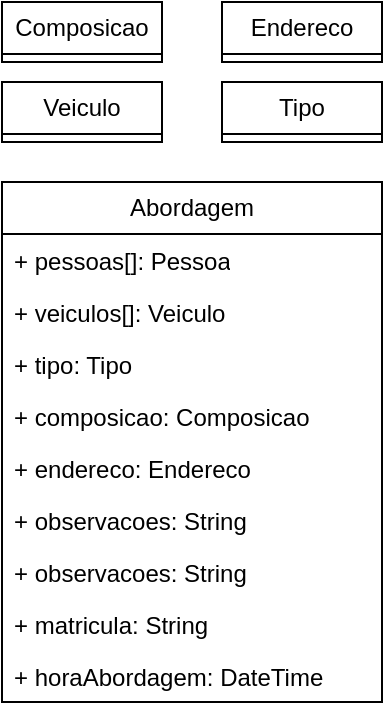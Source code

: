 <mxfile version="21.0.6" type="github">
  <diagram id="C5RBs43oDa-KdzZeNtuy" name="Page-1">
    <mxGraphModel dx="1434" dy="803" grid="1" gridSize="10" guides="1" tooltips="1" connect="1" arrows="1" fold="1" page="1" pageScale="1" pageWidth="827" pageHeight="1169" math="0" shadow="0">
      <root>
        <mxCell id="WIyWlLk6GJQsqaUBKTNV-0" />
        <mxCell id="WIyWlLk6GJQsqaUBKTNV-1" parent="WIyWlLk6GJQsqaUBKTNV-0" />
        <mxCell id="2WTaIa2LPifFIZXfW3F9-39" value="Veiculo" style="swimlane;fontStyle=0;childLayout=stackLayout;horizontal=1;startSize=26;fillColor=none;horizontalStack=0;resizeParent=1;resizeParentMax=0;resizeLast=0;collapsible=1;marginBottom=0;whiteSpace=wrap;html=1;" vertex="1" collapsed="1" parent="WIyWlLk6GJQsqaUBKTNV-1">
          <mxGeometry x="30" y="60" width="80" height="30" as="geometry">
            <mxRectangle x="150" y="20" width="140" height="130" as="alternateBounds" />
          </mxGeometry>
        </mxCell>
        <mxCell id="2WTaIa2LPifFIZXfW3F9-50" value="+ placa: String" style="text;strokeColor=none;fillColor=none;align=left;verticalAlign=top;spacingLeft=4;spacingRight=4;overflow=hidden;rotatable=0;points=[[0,0.5],[1,0.5]];portConstraint=eastwest;whiteSpace=wrap;html=1;" vertex="1" parent="2WTaIa2LPifFIZXfW3F9-39">
          <mxGeometry y="26" width="140" height="26" as="geometry" />
        </mxCell>
        <mxCell id="2WTaIa2LPifFIZXfW3F9-51" value="+ roubado: boolean" style="text;strokeColor=none;fillColor=none;align=left;verticalAlign=top;spacingLeft=4;spacingRight=4;overflow=hidden;rotatable=0;points=[[0,0.5],[1,0.5]];portConstraint=eastwest;whiteSpace=wrap;html=1;" vertex="1" parent="2WTaIa2LPifFIZXfW3F9-39">
          <mxGeometry y="52" width="140" height="26" as="geometry" />
        </mxCell>
        <mxCell id="2WTaIa2LPifFIZXfW3F9-52" value="+ modelo: String" style="text;strokeColor=none;fillColor=none;align=left;verticalAlign=top;spacingLeft=4;spacingRight=4;overflow=hidden;rotatable=0;points=[[0,0.5],[1,0.5]];portConstraint=eastwest;whiteSpace=wrap;html=1;" vertex="1" parent="2WTaIa2LPifFIZXfW3F9-39">
          <mxGeometry y="78" width="140" height="26" as="geometry" />
        </mxCell>
        <mxCell id="2WTaIa2LPifFIZXfW3F9-53" value="+ marca: String" style="text;strokeColor=none;fillColor=none;align=left;verticalAlign=top;spacingLeft=4;spacingRight=4;overflow=hidden;rotatable=0;points=[[0,0.5],[1,0.5]];portConstraint=eastwest;whiteSpace=wrap;html=1;" vertex="1" parent="2WTaIa2LPifFIZXfW3F9-39">
          <mxGeometry y="104" width="140" height="26" as="geometry" />
        </mxCell>
        <mxCell id="2WTaIa2LPifFIZXfW3F9-54" value="Tipo" style="swimlane;fontStyle=0;childLayout=stackLayout;horizontal=1;startSize=26;fillColor=none;horizontalStack=0;resizeParent=1;resizeParentMax=0;resizeLast=0;collapsible=1;marginBottom=0;whiteSpace=wrap;html=1;" vertex="1" collapsed="1" parent="WIyWlLk6GJQsqaUBKTNV-1">
          <mxGeometry x="140" y="60" width="80" height="30" as="geometry">
            <mxRectangle x="270" y="20" width="140" height="104" as="alternateBounds" />
          </mxGeometry>
        </mxCell>
        <mxCell id="2WTaIa2LPifFIZXfW3F9-55" value="+ nome: String" style="text;strokeColor=none;fillColor=none;align=left;verticalAlign=top;spacingLeft=4;spacingRight=4;overflow=hidden;rotatable=0;points=[[0,0.5],[1,0.5]];portConstraint=eastwest;whiteSpace=wrap;html=1;" vertex="1" parent="2WTaIa2LPifFIZXfW3F9-54">
          <mxGeometry y="26" width="140" height="26" as="geometry" />
        </mxCell>
        <mxCell id="2WTaIa2LPifFIZXfW3F9-59" value="+ inicio: Date" style="text;strokeColor=none;fillColor=none;align=left;verticalAlign=top;spacingLeft=4;spacingRight=4;overflow=hidden;rotatable=0;points=[[0,0.5],[1,0.5]];portConstraint=eastwest;whiteSpace=wrap;html=1;" vertex="1" parent="2WTaIa2LPifFIZXfW3F9-54">
          <mxGeometry y="52" width="140" height="26" as="geometry" />
        </mxCell>
        <mxCell id="2WTaIa2LPifFIZXfW3F9-56" value="+ fim: Date" style="text;strokeColor=none;fillColor=none;align=left;verticalAlign=top;spacingLeft=4;spacingRight=4;overflow=hidden;rotatable=0;points=[[0,0.5],[1,0.5]];portConstraint=eastwest;whiteSpace=wrap;html=1;" vertex="1" parent="2WTaIa2LPifFIZXfW3F9-54">
          <mxGeometry y="78" width="140" height="26" as="geometry" />
        </mxCell>
        <mxCell id="2WTaIa2LPifFIZXfW3F9-60" value="Composicao" style="swimlane;fontStyle=0;childLayout=stackLayout;horizontal=1;startSize=26;fillColor=none;horizontalStack=0;resizeParent=1;resizeParentMax=0;resizeLast=0;collapsible=1;marginBottom=0;whiteSpace=wrap;html=1;" vertex="1" collapsed="1" parent="WIyWlLk6GJQsqaUBKTNV-1">
          <mxGeometry x="30" y="20" width="80" height="30" as="geometry">
            <mxRectangle x="390" y="20" width="140" height="130" as="alternateBounds" />
          </mxGeometry>
        </mxCell>
        <mxCell id="2WTaIa2LPifFIZXfW3F9-61" value="+ viaturas[]: String" style="text;strokeColor=none;fillColor=none;align=left;verticalAlign=top;spacingLeft=4;spacingRight=4;overflow=hidden;rotatable=0;points=[[0,0.5],[1,0.5]];portConstraint=eastwest;whiteSpace=wrap;html=1;" vertex="1" parent="2WTaIa2LPifFIZXfW3F9-60">
          <mxGeometry y="26" width="140" height="26" as="geometry" />
        </mxCell>
        <mxCell id="2WTaIa2LPifFIZXfW3F9-65" value="+ policiais[]: String" style="text;strokeColor=none;fillColor=none;align=left;verticalAlign=top;spacingLeft=4;spacingRight=4;overflow=hidden;rotatable=0;points=[[0,0.5],[1,0.5]];portConstraint=eastwest;whiteSpace=wrap;html=1;" vertex="1" parent="2WTaIa2LPifFIZXfW3F9-60">
          <mxGeometry y="52" width="140" height="26" as="geometry" />
        </mxCell>
        <mxCell id="2WTaIa2LPifFIZXfW3F9-62" value="+ inicio: Date" style="text;strokeColor=none;fillColor=none;align=left;verticalAlign=top;spacingLeft=4;spacingRight=4;overflow=hidden;rotatable=0;points=[[0,0.5],[1,0.5]];portConstraint=eastwest;whiteSpace=wrap;html=1;" vertex="1" parent="2WTaIa2LPifFIZXfW3F9-60">
          <mxGeometry y="78" width="140" height="26" as="geometry" />
        </mxCell>
        <mxCell id="2WTaIa2LPifFIZXfW3F9-63" value="+ fim: Date" style="text;strokeColor=none;fillColor=none;align=left;verticalAlign=top;spacingLeft=4;spacingRight=4;overflow=hidden;rotatable=0;points=[[0,0.5],[1,0.5]];portConstraint=eastwest;whiteSpace=wrap;html=1;" vertex="1" parent="2WTaIa2LPifFIZXfW3F9-60">
          <mxGeometry y="104" width="140" height="26" as="geometry" />
        </mxCell>
        <mxCell id="2WTaIa2LPifFIZXfW3F9-79" value="Abordagem" style="swimlane;fontStyle=0;childLayout=stackLayout;horizontal=1;startSize=26;fillColor=none;horizontalStack=0;resizeParent=1;resizeParentMax=0;resizeLast=0;collapsible=1;marginBottom=0;whiteSpace=wrap;html=1;" vertex="1" parent="WIyWlLk6GJQsqaUBKTNV-1">
          <mxGeometry x="30" y="110" width="190" height="260" as="geometry">
            <mxRectangle x="70" y="250" width="80" height="30" as="alternateBounds" />
          </mxGeometry>
        </mxCell>
        <mxCell id="2WTaIa2LPifFIZXfW3F9-80" value="+ pessoas[]: Pessoa&lt;br&gt;" style="text;strokeColor=none;fillColor=none;align=left;verticalAlign=top;spacingLeft=4;spacingRight=4;overflow=hidden;rotatable=0;points=[[0,0.5],[1,0.5]];portConstraint=eastwest;whiteSpace=wrap;html=1;" vertex="1" parent="2WTaIa2LPifFIZXfW3F9-79">
          <mxGeometry y="26" width="190" height="26" as="geometry" />
        </mxCell>
        <mxCell id="2WTaIa2LPifFIZXfW3F9-81" value="+ veiculos[]: Veiculo&amp;nbsp;" style="text;strokeColor=none;fillColor=none;align=left;verticalAlign=top;spacingLeft=4;spacingRight=4;overflow=hidden;rotatable=0;points=[[0,0.5],[1,0.5]];portConstraint=eastwest;whiteSpace=wrap;html=1;" vertex="1" parent="2WTaIa2LPifFIZXfW3F9-79">
          <mxGeometry y="52" width="190" height="26" as="geometry" />
        </mxCell>
        <mxCell id="2WTaIa2LPifFIZXfW3F9-82" value="+ tipo: Tipo" style="text;strokeColor=none;fillColor=none;align=left;verticalAlign=top;spacingLeft=4;spacingRight=4;overflow=hidden;rotatable=0;points=[[0,0.5],[1,0.5]];portConstraint=eastwest;whiteSpace=wrap;html=1;" vertex="1" parent="2WTaIa2LPifFIZXfW3F9-79">
          <mxGeometry y="78" width="190" height="26" as="geometry" />
        </mxCell>
        <mxCell id="2WTaIa2LPifFIZXfW3F9-83" value="+ composicao: Composicao" style="text;strokeColor=none;fillColor=none;align=left;verticalAlign=top;spacingLeft=4;spacingRight=4;overflow=hidden;rotatable=0;points=[[0,0.5],[1,0.5]];portConstraint=eastwest;whiteSpace=wrap;html=1;" vertex="1" parent="2WTaIa2LPifFIZXfW3F9-79">
          <mxGeometry y="104" width="190" height="26" as="geometry" />
        </mxCell>
        <mxCell id="2WTaIa2LPifFIZXfW3F9-85" value="+ endereco: Endereco" style="text;strokeColor=none;fillColor=none;align=left;verticalAlign=top;spacingLeft=4;spacingRight=4;overflow=hidden;rotatable=0;points=[[0,0.5],[1,0.5]];portConstraint=eastwest;whiteSpace=wrap;html=1;" vertex="1" parent="2WTaIa2LPifFIZXfW3F9-79">
          <mxGeometry y="130" width="190" height="26" as="geometry" />
        </mxCell>
        <mxCell id="2WTaIa2LPifFIZXfW3F9-91" value="+ observacoes: String" style="text;strokeColor=none;fillColor=none;align=left;verticalAlign=top;spacingLeft=4;spacingRight=4;overflow=hidden;rotatable=0;points=[[0,0.5],[1,0.5]];portConstraint=eastwest;whiteSpace=wrap;html=1;" vertex="1" parent="2WTaIa2LPifFIZXfW3F9-79">
          <mxGeometry y="156" width="190" height="26" as="geometry" />
        </mxCell>
        <mxCell id="2WTaIa2LPifFIZXfW3F9-92" value="+ observacoes: String" style="text;strokeColor=none;fillColor=none;align=left;verticalAlign=top;spacingLeft=4;spacingRight=4;overflow=hidden;rotatable=0;points=[[0,0.5],[1,0.5]];portConstraint=eastwest;whiteSpace=wrap;html=1;" vertex="1" parent="2WTaIa2LPifFIZXfW3F9-79">
          <mxGeometry y="182" width="190" height="26" as="geometry" />
        </mxCell>
        <mxCell id="2WTaIa2LPifFIZXfW3F9-93" value="+ matricula: String" style="text;strokeColor=none;fillColor=none;align=left;verticalAlign=top;spacingLeft=4;spacingRight=4;overflow=hidden;rotatable=0;points=[[0,0.5],[1,0.5]];portConstraint=eastwest;whiteSpace=wrap;html=1;" vertex="1" parent="2WTaIa2LPifFIZXfW3F9-79">
          <mxGeometry y="208" width="190" height="26" as="geometry" />
        </mxCell>
        <mxCell id="2WTaIa2LPifFIZXfW3F9-94" value="+ horaAbordagem: DateTime" style="text;strokeColor=none;fillColor=none;align=left;verticalAlign=top;spacingLeft=4;spacingRight=4;overflow=hidden;rotatable=0;points=[[0,0.5],[1,0.5]];portConstraint=eastwest;whiteSpace=wrap;html=1;" vertex="1" parent="2WTaIa2LPifFIZXfW3F9-79">
          <mxGeometry y="234" width="190" height="26" as="geometry" />
        </mxCell>
        <mxCell id="2WTaIa2LPifFIZXfW3F9-86" value="Endereco" style="swimlane;fontStyle=0;childLayout=stackLayout;horizontal=1;startSize=26;fillColor=none;horizontalStack=0;resizeParent=1;resizeParentMax=0;resizeLast=0;collapsible=1;marginBottom=0;whiteSpace=wrap;html=1;" vertex="1" collapsed="1" parent="WIyWlLk6GJQsqaUBKTNV-1">
          <mxGeometry x="140" y="20" width="80" height="30" as="geometry">
            <mxRectangle x="510" y="20" width="140" height="104" as="alternateBounds" />
          </mxGeometry>
        </mxCell>
        <mxCell id="2WTaIa2LPifFIZXfW3F9-87" value="+ lat: double&lt;br&gt;&lt;br&gt;" style="text;strokeColor=none;fillColor=none;align=left;verticalAlign=top;spacingLeft=4;spacingRight=4;overflow=hidden;rotatable=0;points=[[0,0.5],[1,0.5]];portConstraint=eastwest;whiteSpace=wrap;html=1;" vertex="1" parent="2WTaIa2LPifFIZXfW3F9-86">
          <mxGeometry y="26" width="140" height="26" as="geometry" />
        </mxCell>
        <mxCell id="2WTaIa2LPifFIZXfW3F9-88" value="+ long: double" style="text;strokeColor=none;fillColor=none;align=left;verticalAlign=top;spacingLeft=4;spacingRight=4;overflow=hidden;rotatable=0;points=[[0,0.5],[1,0.5]];portConstraint=eastwest;whiteSpace=wrap;html=1;" vertex="1" parent="2WTaIa2LPifFIZXfW3F9-86">
          <mxGeometry y="52" width="140" height="26" as="geometry" />
        </mxCell>
        <mxCell id="2WTaIa2LPifFIZXfW3F9-89" value="+ endereco: String" style="text;strokeColor=none;fillColor=none;align=left;verticalAlign=top;spacingLeft=4;spacingRight=4;overflow=hidden;rotatable=0;points=[[0,0.5],[1,0.5]];portConstraint=eastwest;whiteSpace=wrap;html=1;" vertex="1" parent="2WTaIa2LPifFIZXfW3F9-86">
          <mxGeometry y="78" width="140" height="26" as="geometry" />
        </mxCell>
      </root>
    </mxGraphModel>
  </diagram>
</mxfile>
